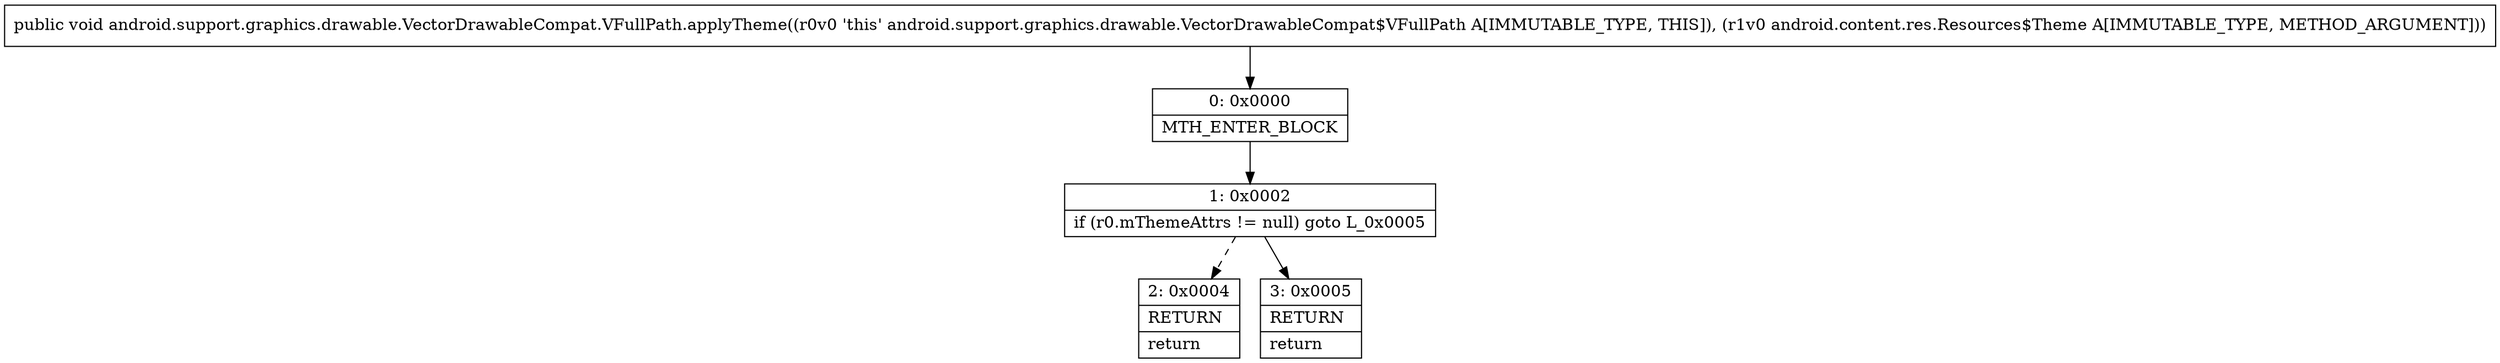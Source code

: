 digraph "CFG forandroid.support.graphics.drawable.VectorDrawableCompat.VFullPath.applyTheme(Landroid\/content\/res\/Resources$Theme;)V" {
Node_0 [shape=record,label="{0\:\ 0x0000|MTH_ENTER_BLOCK\l}"];
Node_1 [shape=record,label="{1\:\ 0x0002|if (r0.mThemeAttrs != null) goto L_0x0005\l}"];
Node_2 [shape=record,label="{2\:\ 0x0004|RETURN\l|return\l}"];
Node_3 [shape=record,label="{3\:\ 0x0005|RETURN\l|return\l}"];
MethodNode[shape=record,label="{public void android.support.graphics.drawable.VectorDrawableCompat.VFullPath.applyTheme((r0v0 'this' android.support.graphics.drawable.VectorDrawableCompat$VFullPath A[IMMUTABLE_TYPE, THIS]), (r1v0 android.content.res.Resources$Theme A[IMMUTABLE_TYPE, METHOD_ARGUMENT])) }"];
MethodNode -> Node_0;
Node_0 -> Node_1;
Node_1 -> Node_2[style=dashed];
Node_1 -> Node_3;
}

